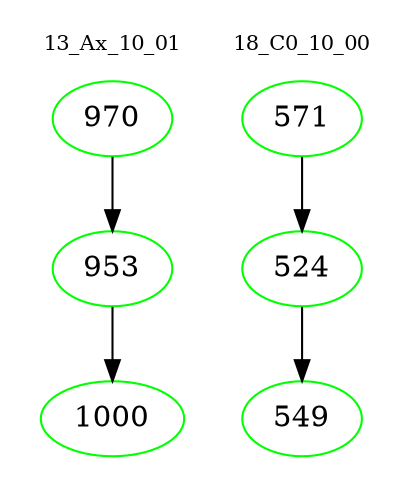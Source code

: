 digraph{
subgraph cluster_0 {
color = white
label = "13_Ax_10_01";
fontsize=10;
T0_970 [label="970", color="green"]
T0_970 -> T0_953 [color="black"]
T0_953 [label="953", color="green"]
T0_953 -> T0_1000 [color="black"]
T0_1000 [label="1000", color="green"]
}
subgraph cluster_1 {
color = white
label = "18_C0_10_00";
fontsize=10;
T1_571 [label="571", color="green"]
T1_571 -> T1_524 [color="black"]
T1_524 [label="524", color="green"]
T1_524 -> T1_549 [color="black"]
T1_549 [label="549", color="green"]
}
}
